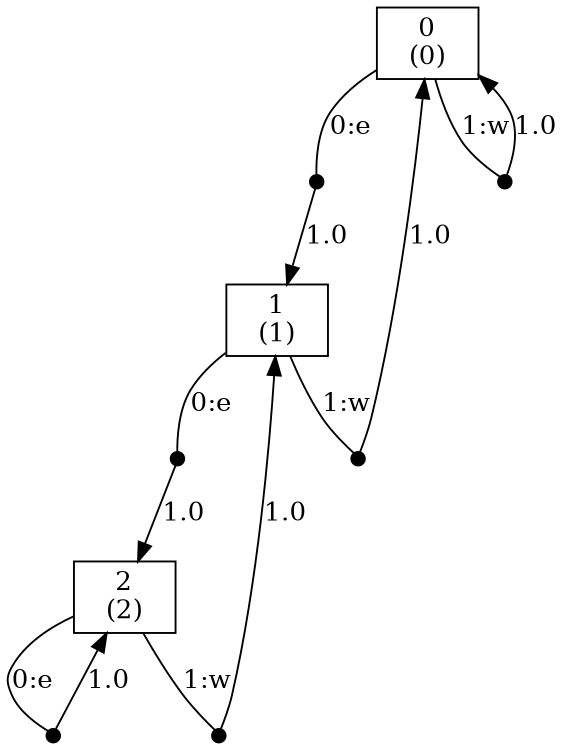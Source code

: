 digraph MDP {
size="8,5"
node [shape=box];
0 -> n0_0 [ arrowhead=none,label="0:e" ];
n0_0 [ shape=point,width=0.1,height=0.1,label="" ];
n0_0 -> 1 [ label="1.0" ];
0 -> n0_1 [ arrowhead=none,label="1:w" ];
n0_1 [ shape=point,width=0.1,height=0.1,label="" ];
n0_1 -> 0 [ label="1.0" ];
1 -> n1_0 [ arrowhead=none,label="0:e" ];
n1_0 [ shape=point,width=0.1,height=0.1,label="" ];
n1_0 -> 2 [ label="1.0" ];
1 -> n1_1 [ arrowhead=none,label="1:w" ];
n1_1 [ shape=point,width=0.1,height=0.1,label="" ];
n1_1 -> 0 [ label="1.0" ];
2 -> n2_0 [ arrowhead=none,label="0:e" ];
n2_0 [ shape=point,width=0.1,height=0.1,label="" ];
n2_0 -> 2 [ label="1.0" ];
2 -> n2_1 [ arrowhead=none,label="1:w" ];
n2_1 [ shape=point,width=0.1,height=0.1,label="" ];
n2_1 -> 1 [ label="1.0" ];
0 [label="0\n(0)"]
1 [label="1\n(1)"]
2 [label="2\n(2)"]
}
